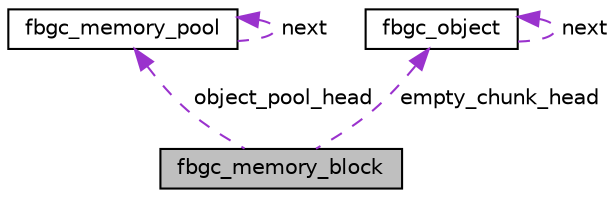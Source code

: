digraph "fbgc_memory_block"
{
  edge [fontname="Helvetica",fontsize="10",labelfontname="Helvetica",labelfontsize="10"];
  node [fontname="Helvetica",fontsize="10",shape=record];
  Node1 [label="fbgc_memory_block",height=0.2,width=0.4,color="black", fillcolor="grey75", style="filled", fontcolor="black"];
  Node2 -> Node1 [dir="back",color="darkorchid3",fontsize="10",style="dashed",label=" object_pool_head" ];
  Node2 [label="fbgc_memory_pool",height=0.2,width=0.4,color="black", fillcolor="white", style="filled",URL="$structfbgc__memory__pool.html"];
  Node2 -> Node2 [dir="back",color="darkorchid3",fontsize="10",style="dashed",label=" next" ];
  Node3 -> Node1 [dir="back",color="darkorchid3",fontsize="10",style="dashed",label=" empty_chunk_head" ];
  Node3 [label="fbgc_object",height=0.2,width=0.4,color="black", fillcolor="white", style="filled",URL="$structfbgc__object.html"];
  Node3 -> Node3 [dir="back",color="darkorchid3",fontsize="10",style="dashed",label=" next" ];
}
